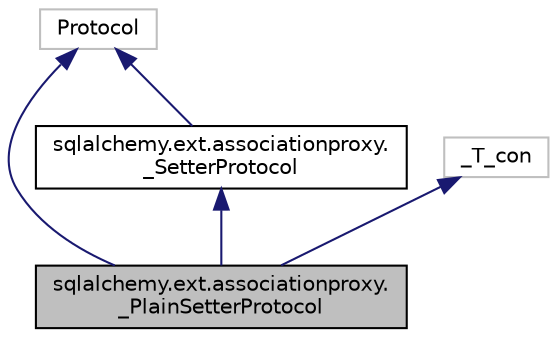 digraph "sqlalchemy.ext.associationproxy._PlainSetterProtocol"
{
 // LATEX_PDF_SIZE
  edge [fontname="Helvetica",fontsize="10",labelfontname="Helvetica",labelfontsize="10"];
  node [fontname="Helvetica",fontsize="10",shape=record];
  Node1 [label="sqlalchemy.ext.associationproxy.\l_PlainSetterProtocol",height=0.2,width=0.4,color="black", fillcolor="grey75", style="filled", fontcolor="black",tooltip=" "];
  Node2 -> Node1 [dir="back",color="midnightblue",fontsize="10",style="solid",fontname="Helvetica"];
  Node2 [label="sqlalchemy.ext.associationproxy.\l_SetterProtocol",height=0.2,width=0.4,color="black", fillcolor="white", style="filled",URL="$classsqlalchemy_1_1ext_1_1associationproxy_1_1__SetterProtocol.html",tooltip=" "];
  Node3 -> Node2 [dir="back",color="midnightblue",fontsize="10",style="solid",fontname="Helvetica"];
  Node3 [label="Protocol",height=0.2,width=0.4,color="grey75", fillcolor="white", style="filled",tooltip=" "];
  Node3 -> Node1 [dir="back",color="midnightblue",fontsize="10",style="solid",fontname="Helvetica"];
  Node4 -> Node1 [dir="back",color="midnightblue",fontsize="10",style="solid",fontname="Helvetica"];
  Node4 [label="_T_con",height=0.2,width=0.4,color="grey75", fillcolor="white", style="filled",tooltip=" "];
}
